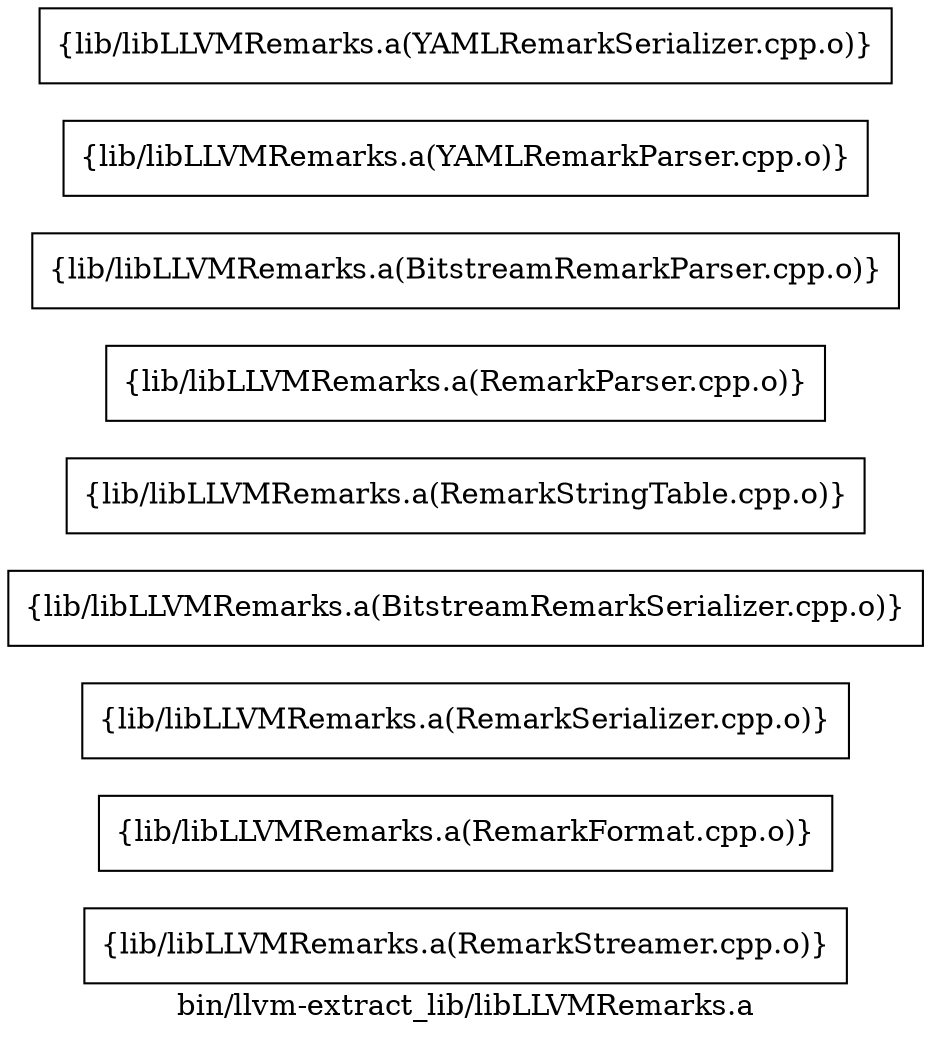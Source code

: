 digraph "bin/llvm-extract_lib/libLLVMRemarks.a" {
	label="bin/llvm-extract_lib/libLLVMRemarks.a";
	rankdir=LR;

	Node0x55bbb4c959c8 [shape=record,shape=box,group=0,label="{lib/libLLVMRemarks.a(RemarkStreamer.cpp.o)}"];
	Node0x55bbb4c92048 [shape=record,shape=box,group=0,label="{lib/libLLVMRemarks.a(RemarkFormat.cpp.o)}"];
	Node0x55bbb4c92cc8 [shape=record,shape=box,group=0,label="{lib/libLLVMRemarks.a(RemarkSerializer.cpp.o)}"];
	Node0x55bbb4c96198 [shape=record,shape=box,group=0,label="{lib/libLLVMRemarks.a(BitstreamRemarkSerializer.cpp.o)}"];
	Node0x55bbb4c966e8 [shape=record,shape=box,group=0,label="{lib/libLLVMRemarks.a(RemarkStringTable.cpp.o)}"];
	Node0x55bbb4c95248 [shape=record,shape=box,group=0,label="{lib/libLLVMRemarks.a(RemarkParser.cpp.o)}"];
	Node0x55bbb4c94438 [shape=record,shape=box,group=0,label="{lib/libLLVMRemarks.a(BitstreamRemarkParser.cpp.o)}"];
	Node0x55bbb4c951f8 [shape=record,shape=box,group=0,label="{lib/libLLVMRemarks.a(YAMLRemarkParser.cpp.o)}"];
	Node0x55bbb4c8f0c8 [shape=record,shape=box,group=0,label="{lib/libLLVMRemarks.a(YAMLRemarkSerializer.cpp.o)}"];
}
